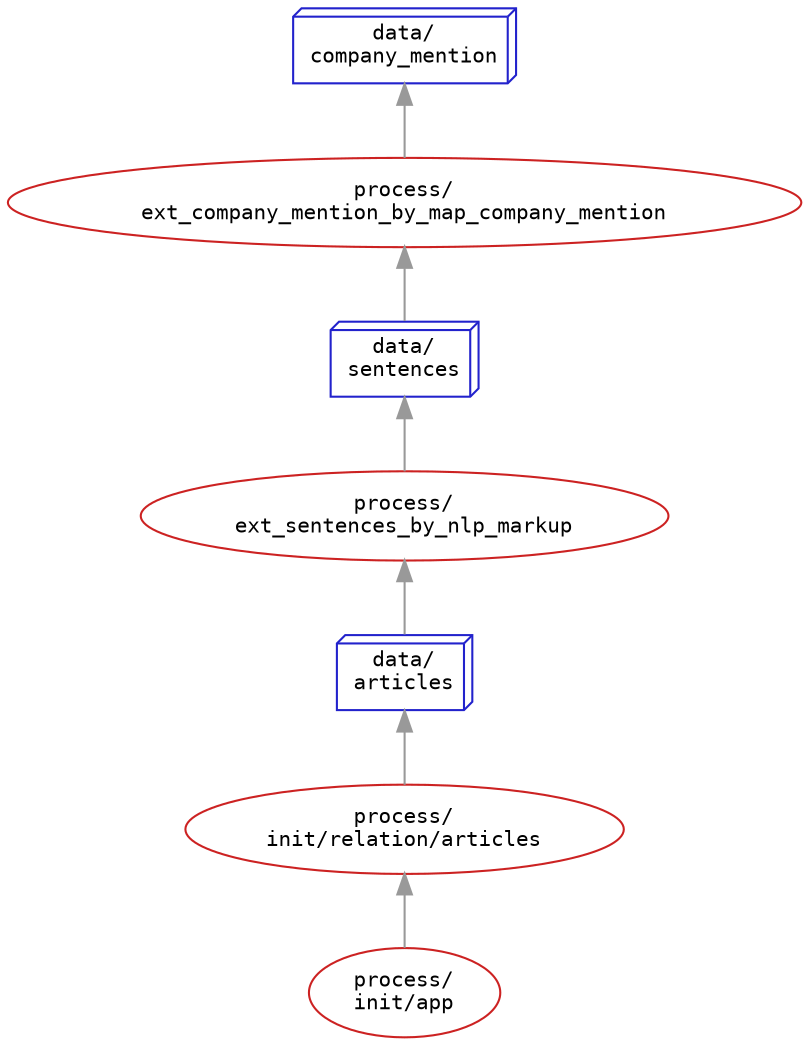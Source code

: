 
digraph "company data flow" {
    graph[rankdir=BT  # bottom-to-top drawing (or RL/right-to-left may also make sense)
    ];
    node [shape=box
         ,style=dotted
         ,fontsize=10
         ,fontname="Ubuntu Mono,Envy Code R,Oxygen Mono,Consolas,Menlo,Monaco,Andale Mono"
    ];
    edge [color="#999999"];


"process/
init/app" [shape=ellipse  color="#cc2222" style=solid];

"process/
init/relation/articles" [shape=ellipse  color="#cc2222" style=solid];

"process/
init/app" -> "process/
init/relation/articles" [
label=""

];

"process/
ext_company_mention_by_map_company_mention" [shape=ellipse  color="#cc2222" style=solid];

"data/
sentences" -> "process/
ext_company_mention_by_map_company_mention" [
label=""

];

"process/
ext_sentences_by_nlp_markup" [shape=ellipse  color="#cc2222" style=solid];

"data/
articles" -> "process/
ext_sentences_by_nlp_markup" [
label=""

];

"data/
articles" [shape=box3d    color="#2222cc" style=solid];

"process/
init/relation/articles" -> "data/
articles" [
label=""

];

"data/
company_mention" [shape=box3d    color="#2222cc" style=solid];

"process/
ext_company_mention_by_map_company_mention" -> "data/
company_mention" [
label=""

];

"data/
sentences" [shape=box3d    color="#2222cc" style=solid];

"process/
ext_sentences_by_nlp_markup" -> "data/
sentences" [
label=""

];


}


